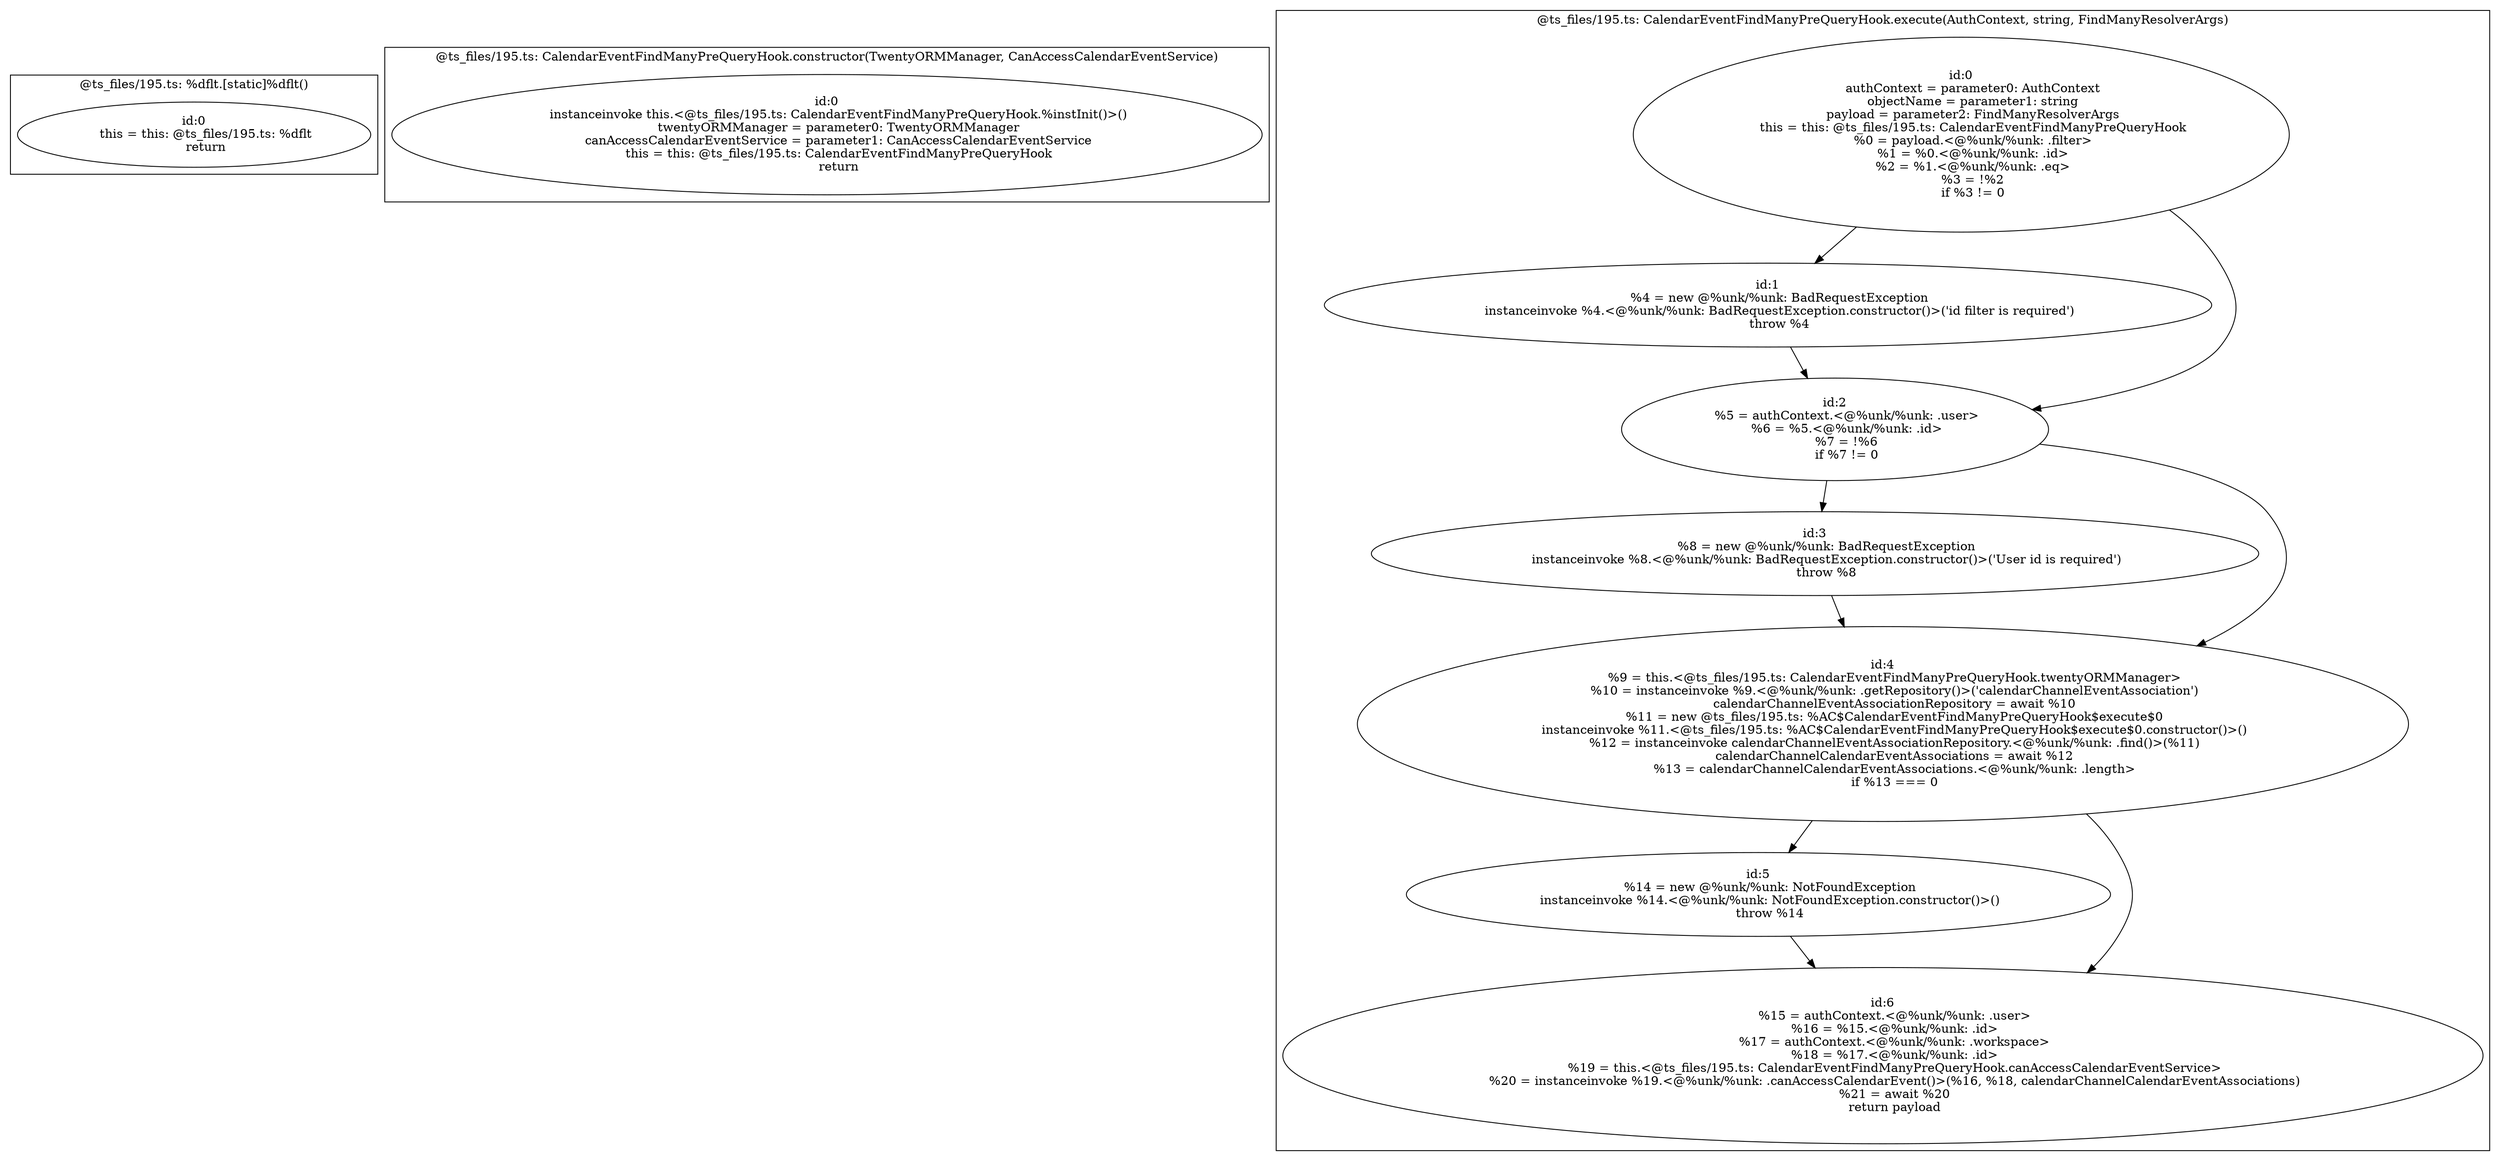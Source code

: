 digraph "195.ts" {
subgraph "cluster_@ts_files/195.ts: %dflt.[static]%dflt()" {
  label="@ts_files/195.ts: %dflt.[static]%dflt()";
  Node33790 [label="id:0
      this = this: @ts_files/195.ts: %dflt
      return"];
}
subgraph "cluster_@ts_files/195.ts: CalendarEventFindManyPreQueryHook.constructor(TwentyORMManager, CanAccessCalendarEventService)" {
  label="@ts_files/195.ts: CalendarEventFindManyPreQueryHook.constructor(TwentyORMManager, CanAccessCalendarEventService)";
  Node107320 [label="id:0
      instanceinvoke this.<@ts_files/195.ts: CalendarEventFindManyPreQueryHook.%instInit()>()
      twentyORMManager = parameter0: TwentyORMManager
      canAccessCalendarEventService = parameter1: CanAccessCalendarEventService
      this = this: @ts_files/195.ts: CalendarEventFindManyPreQueryHook
      return"];
}
subgraph "cluster_@ts_files/195.ts: CalendarEventFindManyPreQueryHook.execute(AuthContext, string, FindManyResolverArgs)" {
  label="@ts_files/195.ts: CalendarEventFindManyPreQueryHook.execute(AuthContext, string, FindManyResolverArgs)";
  Node96990 [label="id:0
      authContext = parameter0: AuthContext
      objectName = parameter1: string
      payload = parameter2: FindManyResolverArgs
      this = this: @ts_files/195.ts: CalendarEventFindManyPreQueryHook
      %0 = payload.<@%unk/%unk: .filter>
      %1 = %0.<@%unk/%unk: .id>
      %2 = %1.<@%unk/%unk: .eq>
      %3 = !%2
      if %3 != 0"];
  Node96991 [label="id:1
      %4 = new @%unk/%unk: BadRequestException
      instanceinvoke %4.<@%unk/%unk: BadRequestException.constructor()>('id filter is required')
      throw %4"];
  Node96992 [label="id:2
      %5 = authContext.<@%unk/%unk: .user>
      %6 = %5.<@%unk/%unk: .id>
      %7 = !%6
      if %7 != 0"];
  Node96993 [label="id:3
      %8 = new @%unk/%unk: BadRequestException
      instanceinvoke %8.<@%unk/%unk: BadRequestException.constructor()>('User id is required')
      throw %8"];
  Node96994 [label="id:4
      %9 = this.<@ts_files/195.ts: CalendarEventFindManyPreQueryHook.twentyORMManager>
      %10 = instanceinvoke %9.<@%unk/%unk: .getRepository()>('calendarChannelEventAssociation')
      calendarChannelEventAssociationRepository = await %10
      %11 = new @ts_files/195.ts: %AC$CalendarEventFindManyPreQueryHook$execute$0
      instanceinvoke %11.<@ts_files/195.ts: %AC$CalendarEventFindManyPreQueryHook$execute$0.constructor()>()
      %12 = instanceinvoke calendarChannelEventAssociationRepository.<@%unk/%unk: .find()>(%11)
      calendarChannelCalendarEventAssociations = await %12
      %13 = calendarChannelCalendarEventAssociations.<@%unk/%unk: .length>
      if %13 === 0"];
  Node96995 [label="id:5
      %14 = new @%unk/%unk: NotFoundException
      instanceinvoke %14.<@%unk/%unk: NotFoundException.constructor()>()
      throw %14"];
  Node96996 [label="id:6
      %15 = authContext.<@%unk/%unk: .user>
      %16 = %15.<@%unk/%unk: .id>
      %17 = authContext.<@%unk/%unk: .workspace>
      %18 = %17.<@%unk/%unk: .id>
      %19 = this.<@ts_files/195.ts: CalendarEventFindManyPreQueryHook.canAccessCalendarEventService>
      %20 = instanceinvoke %19.<@%unk/%unk: .canAccessCalendarEvent()>(%16, %18, calendarChannelCalendarEventAssociations)
      %21 = await %20
      return payload"];
  Node96990 -> Node96991;
  Node96990 -> Node96992;
  Node96991 -> Node96992;
  Node96992 -> Node96993;
  Node96992 -> Node96994;
  Node96993 -> Node96994;
  Node96994 -> Node96995;
  Node96994 -> Node96996;
  Node96995 -> Node96996;
}
}
